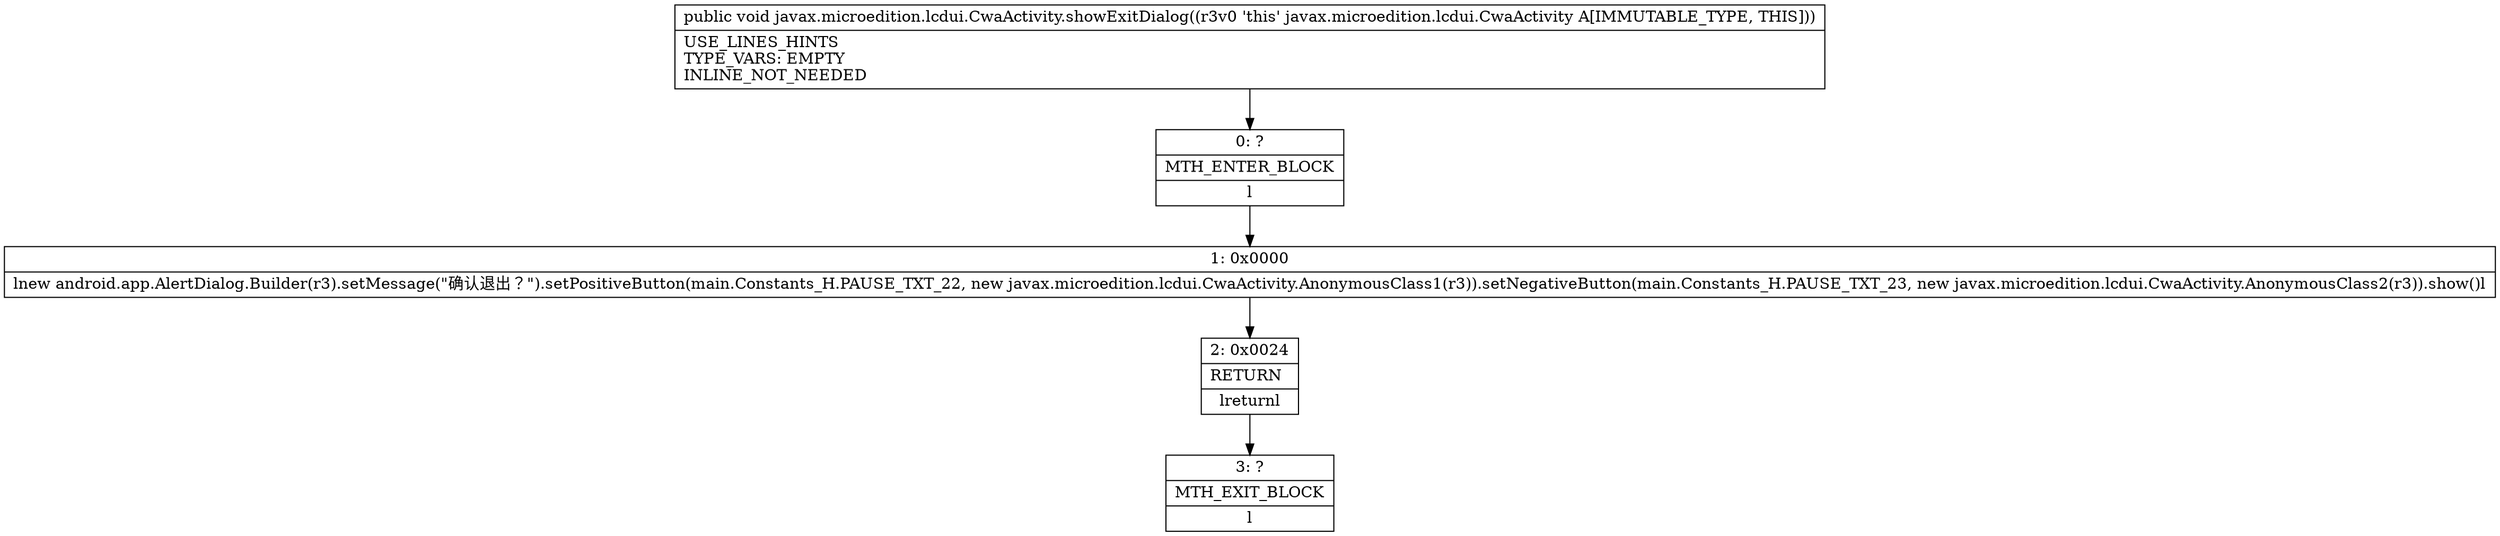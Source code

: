 digraph "CFG forjavax.microedition.lcdui.CwaActivity.showExitDialog()V" {
Node_0 [shape=record,label="{0\:\ ?|MTH_ENTER_BLOCK\l|l}"];
Node_1 [shape=record,label="{1\:\ 0x0000|lnew android.app.AlertDialog.Builder(r3).setMessage(\"确认退出？\").setPositiveButton(main.Constants_H.PAUSE_TXT_22, new javax.microedition.lcdui.CwaActivity.AnonymousClass1(r3)).setNegativeButton(main.Constants_H.PAUSE_TXT_23, new javax.microedition.lcdui.CwaActivity.AnonymousClass2(r3)).show()l}"];
Node_2 [shape=record,label="{2\:\ 0x0024|RETURN\l|lreturnl}"];
Node_3 [shape=record,label="{3\:\ ?|MTH_EXIT_BLOCK\l|l}"];
MethodNode[shape=record,label="{public void javax.microedition.lcdui.CwaActivity.showExitDialog((r3v0 'this' javax.microedition.lcdui.CwaActivity A[IMMUTABLE_TYPE, THIS]))  | USE_LINES_HINTS\lTYPE_VARS: EMPTY\lINLINE_NOT_NEEDED\l}"];
MethodNode -> Node_0;
Node_0 -> Node_1;
Node_1 -> Node_2;
Node_2 -> Node_3;
}

